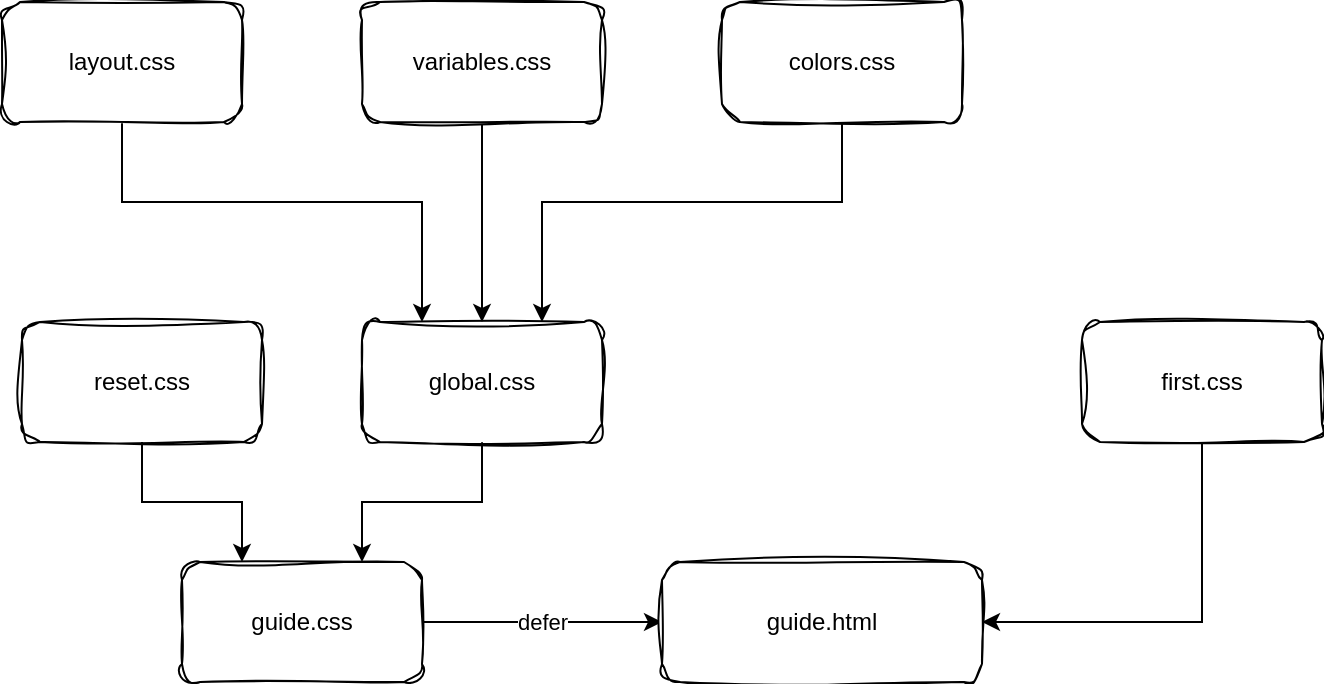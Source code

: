 <mxfile version="21.7.2" type="google">
  <diagram name="Page-1" id="ZLWl8PB5b9Kju6c-kdJd">
    <mxGraphModel grid="1" page="1" gridSize="10" guides="1" tooltips="1" connect="1" arrows="1" fold="1" pageScale="1" pageWidth="827" pageHeight="1169" math="0" shadow="0">
      <root>
        <mxCell id="0" />
        <mxCell id="1" parent="0" />
        <mxCell id="FpYJ0FEo_ezxTA9CipsX-9" style="edgeStyle=orthogonalEdgeStyle;rounded=0;orthogonalLoop=1;jettySize=auto;html=1;entryX=0.75;entryY=0;entryDx=0;entryDy=0;" edge="1" parent="1" source="FpYJ0FEo_ezxTA9CipsX-1" target="FpYJ0FEo_ezxTA9CipsX-7">
          <mxGeometry relative="1" as="geometry" />
        </mxCell>
        <mxCell id="FpYJ0FEo_ezxTA9CipsX-1" value="global.css" style="rounded=1;whiteSpace=wrap;html=1;sketch=1;curveFitting=1;jiggle=2;" vertex="1" parent="1">
          <mxGeometry x="300" y="240" width="120" height="60" as="geometry" />
        </mxCell>
        <mxCell id="FpYJ0FEo_ezxTA9CipsX-18" style="edgeStyle=orthogonalEdgeStyle;rounded=0;orthogonalLoop=1;jettySize=auto;html=1;entryX=0.5;entryY=0;entryDx=0;entryDy=0;" edge="1" parent="1" source="FpYJ0FEo_ezxTA9CipsX-2" target="FpYJ0FEo_ezxTA9CipsX-1">
          <mxGeometry relative="1" as="geometry" />
        </mxCell>
        <mxCell id="FpYJ0FEo_ezxTA9CipsX-2" value="variables.css" style="rounded=1;whiteSpace=wrap;html=1;sketch=1;curveFitting=1;jiggle=2;" vertex="1" parent="1">
          <mxGeometry x="300" y="80" width="120" height="60" as="geometry" />
        </mxCell>
        <mxCell id="FpYJ0FEo_ezxTA9CipsX-10" style="edgeStyle=orthogonalEdgeStyle;rounded=0;orthogonalLoop=1;jettySize=auto;html=1;entryX=0.25;entryY=0;entryDx=0;entryDy=0;" edge="1" parent="1" source="FpYJ0FEo_ezxTA9CipsX-3" target="FpYJ0FEo_ezxTA9CipsX-7">
          <mxGeometry relative="1" as="geometry" />
        </mxCell>
        <mxCell id="FpYJ0FEo_ezxTA9CipsX-3" value="reset.css" style="rounded=1;whiteSpace=wrap;html=1;sketch=1;curveFitting=1;jiggle=2;" vertex="1" parent="1">
          <mxGeometry x="130" y="240" width="120" height="60" as="geometry" />
        </mxCell>
        <mxCell id="FpYJ0FEo_ezxTA9CipsX-20" style="edgeStyle=orthogonalEdgeStyle;rounded=0;orthogonalLoop=1;jettySize=auto;html=1;entryX=0.75;entryY=0;entryDx=0;entryDy=0;" edge="1" parent="1" source="FpYJ0FEo_ezxTA9CipsX-4" target="FpYJ0FEo_ezxTA9CipsX-1">
          <mxGeometry relative="1" as="geometry">
            <Array as="points">
              <mxPoint x="540" y="180" />
              <mxPoint x="390" y="180" />
            </Array>
          </mxGeometry>
        </mxCell>
        <mxCell id="FpYJ0FEo_ezxTA9CipsX-4" value="colors.css" style="rounded=1;whiteSpace=wrap;html=1;sketch=1;curveFitting=1;jiggle=2;" vertex="1" parent="1">
          <mxGeometry x="480" y="80" width="120" height="60" as="geometry" />
        </mxCell>
        <mxCell id="FpYJ0FEo_ezxTA9CipsX-19" style="edgeStyle=orthogonalEdgeStyle;rounded=0;orthogonalLoop=1;jettySize=auto;html=1;entryX=0.25;entryY=0;entryDx=0;entryDy=0;" edge="1" parent="1" source="FpYJ0FEo_ezxTA9CipsX-5" target="FpYJ0FEo_ezxTA9CipsX-1">
          <mxGeometry relative="1" as="geometry">
            <Array as="points">
              <mxPoint x="180" y="180" />
              <mxPoint x="330" y="180" />
            </Array>
          </mxGeometry>
        </mxCell>
        <mxCell id="FpYJ0FEo_ezxTA9CipsX-5" value="layout.css" style="rounded=1;whiteSpace=wrap;html=1;sketch=1;curveFitting=1;jiggle=2;" vertex="1" parent="1">
          <mxGeometry x="120" y="80" width="120" height="60" as="geometry" />
        </mxCell>
        <mxCell id="FpYJ0FEo_ezxTA9CipsX-6" value="first.css" style="rounded=1;whiteSpace=wrap;html=1;sketch=1;curveFitting=1;jiggle=2;" vertex="1" parent="1">
          <mxGeometry x="660" y="240" width="120" height="60" as="geometry" />
        </mxCell>
        <mxCell id="FpYJ0FEo_ezxTA9CipsX-23" style="edgeStyle=orthogonalEdgeStyle;rounded=0;orthogonalLoop=1;jettySize=auto;html=1;exitX=1;exitY=0.5;exitDx=0;exitDy=0;entryX=0;entryY=0.5;entryDx=0;entryDy=0;" edge="1" parent="1" source="FpYJ0FEo_ezxTA9CipsX-7" target="FpYJ0FEo_ezxTA9CipsX-12">
          <mxGeometry relative="1" as="geometry" />
        </mxCell>
        <mxCell id="FpYJ0FEo_ezxTA9CipsX-24" value="defer" style="edgeLabel;html=1;align=center;verticalAlign=middle;resizable=0;points=[];" connectable="0" vertex="1" parent="FpYJ0FEo_ezxTA9CipsX-23">
          <mxGeometry relative="1" as="geometry">
            <mxPoint as="offset" />
          </mxGeometry>
        </mxCell>
        <mxCell id="FpYJ0FEo_ezxTA9CipsX-7" value="guide.css" style="rounded=1;whiteSpace=wrap;html=1;sketch=1;curveFitting=1;jiggle=2;" vertex="1" parent="1">
          <mxGeometry x="210" y="360" width="120" height="60" as="geometry" />
        </mxCell>
        <mxCell id="FpYJ0FEo_ezxTA9CipsX-12" value="guide.html" style="rounded=1;whiteSpace=wrap;html=1;sketch=1;curveFitting=1;jiggle=2;" vertex="1" parent="1">
          <mxGeometry x="450" y="360" width="160" height="60" as="geometry" />
        </mxCell>
        <mxCell id="FpYJ0FEo_ezxTA9CipsX-17" style="edgeStyle=orthogonalEdgeStyle;rounded=0;orthogonalLoop=1;jettySize=auto;html=1;entryX=1;entryY=0.5;entryDx=0;entryDy=0;" edge="1" parent="1" source="FpYJ0FEo_ezxTA9CipsX-6" target="FpYJ0FEo_ezxTA9CipsX-12">
          <mxGeometry relative="1" as="geometry">
            <Array as="points">
              <mxPoint x="720" y="390" />
            </Array>
          </mxGeometry>
        </mxCell>
      </root>
    </mxGraphModel>
  </diagram>
</mxfile>
